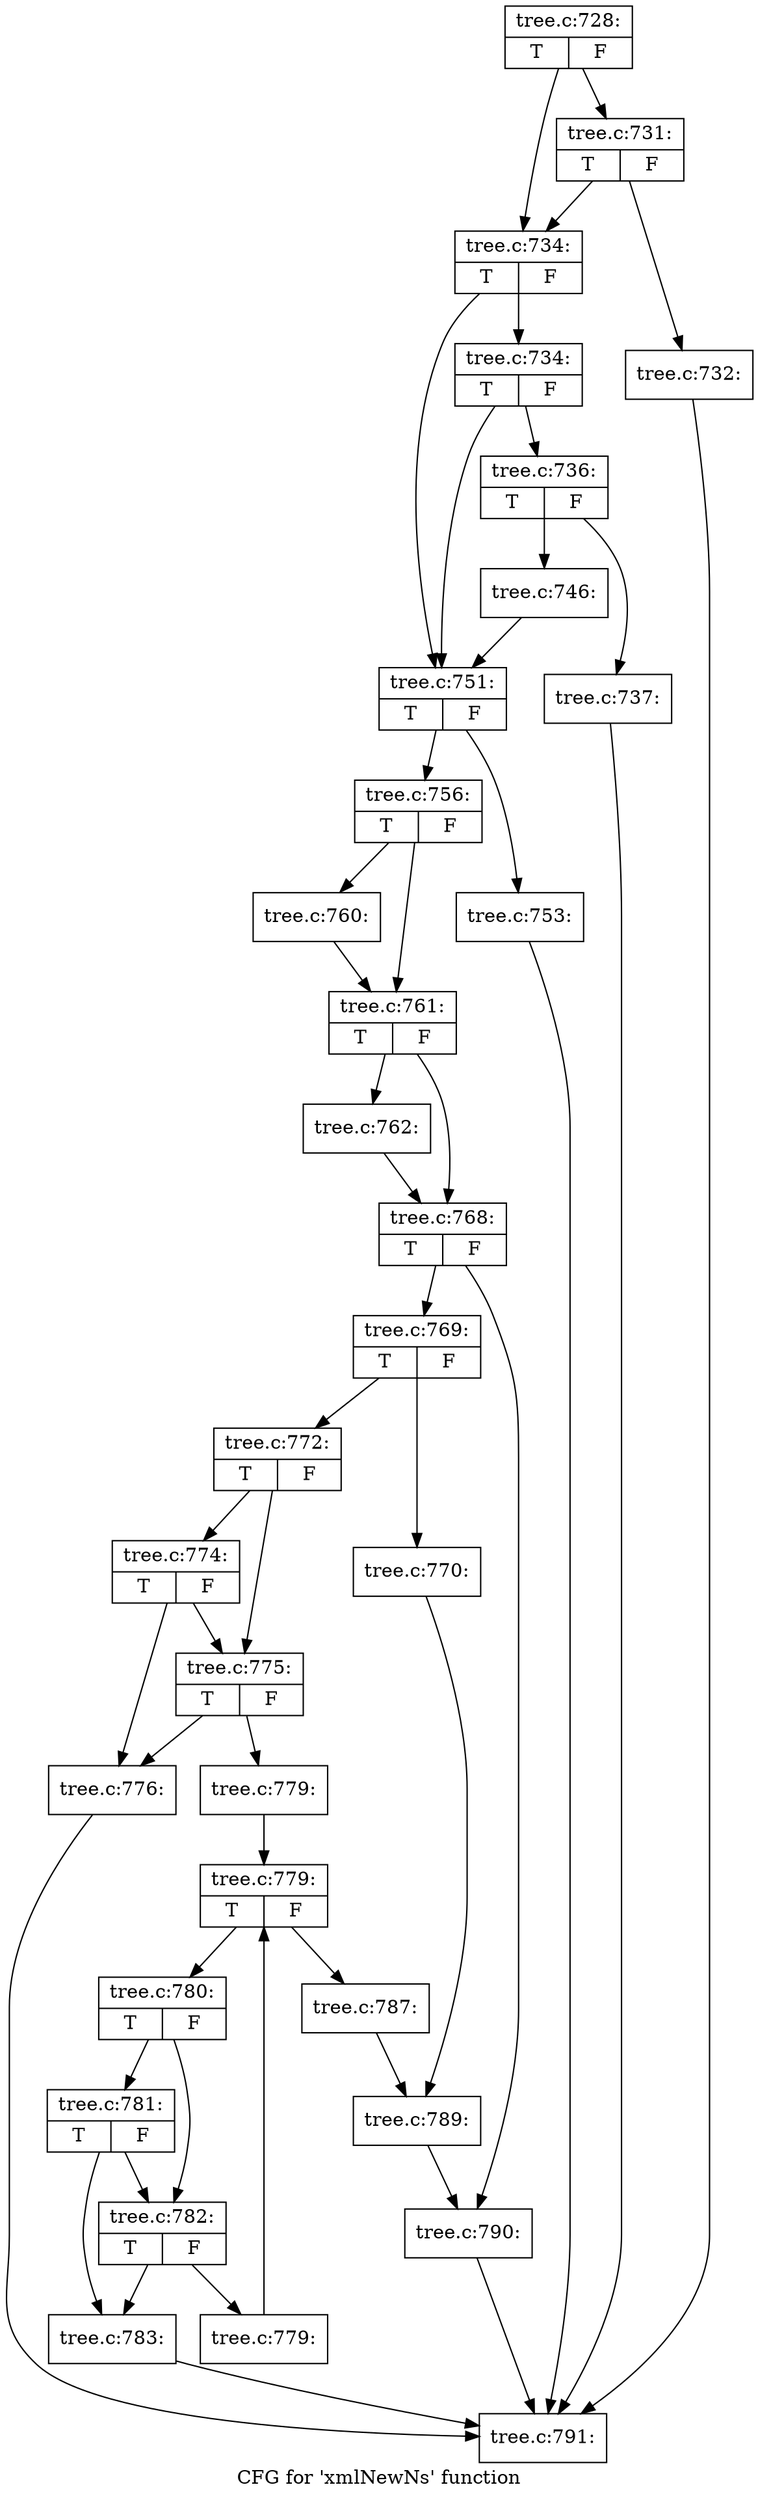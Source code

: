 digraph "CFG for 'xmlNewNs' function" {
	label="CFG for 'xmlNewNs' function";

	Node0x424bc10 [shape=record,label="{tree.c:728:|{<s0>T|<s1>F}}"];
	Node0x424bc10 -> Node0x42531e0;
	Node0x424bc10 -> Node0x4253190;
	Node0x42531e0 [shape=record,label="{tree.c:731:|{<s0>T|<s1>F}}"];
	Node0x42531e0 -> Node0x4253140;
	Node0x42531e0 -> Node0x4253190;
	Node0x4253140 [shape=record,label="{tree.c:732:}"];
	Node0x4253140 -> Node0x4243a10;
	Node0x4253190 [shape=record,label="{tree.c:734:|{<s0>T|<s1>F}}"];
	Node0x4253190 -> Node0x4253ad0;
	Node0x4253190 -> Node0x4253a80;
	Node0x4253ad0 [shape=record,label="{tree.c:734:|{<s0>T|<s1>F}}"];
	Node0x4253ad0 -> Node0x4253a30;
	Node0x4253ad0 -> Node0x4253a80;
	Node0x4253a30 [shape=record,label="{tree.c:736:|{<s0>T|<s1>F}}"];
	Node0x4253a30 -> Node0x4254940;
	Node0x4253a30 -> Node0x4253cf0;
	Node0x4254940 [shape=record,label="{tree.c:737:}"];
	Node0x4254940 -> Node0x4243a10;
	Node0x4253cf0 [shape=record,label="{tree.c:746:}"];
	Node0x4253cf0 -> Node0x4253a80;
	Node0x4253a80 [shape=record,label="{tree.c:751:|{<s0>T|<s1>F}}"];
	Node0x4253a80 -> Node0x42562d0;
	Node0x4253a80 -> Node0x4256320;
	Node0x42562d0 [shape=record,label="{tree.c:753:}"];
	Node0x42562d0 -> Node0x4243a10;
	Node0x4256320 [shape=record,label="{tree.c:756:|{<s0>T|<s1>F}}"];
	Node0x4256320 -> Node0x42570f0;
	Node0x4256320 -> Node0x4257140;
	Node0x42570f0 [shape=record,label="{tree.c:760:}"];
	Node0x42570f0 -> Node0x4257140;
	Node0x4257140 [shape=record,label="{tree.c:761:|{<s0>T|<s1>F}}"];
	Node0x4257140 -> Node0x4257820;
	Node0x4257140 -> Node0x4257870;
	Node0x4257820 [shape=record,label="{tree.c:762:}"];
	Node0x4257820 -> Node0x4257870;
	Node0x4257870 [shape=record,label="{tree.c:768:|{<s0>T|<s1>F}}"];
	Node0x4257870 -> Node0x4257f90;
	Node0x4257870 -> Node0x4257fe0;
	Node0x4257f90 [shape=record,label="{tree.c:769:|{<s0>T|<s1>F}}"];
	Node0x4257f90 -> Node0x41f98a0;
	Node0x4257f90 -> Node0x41f9940;
	Node0x41f98a0 [shape=record,label="{tree.c:770:}"];
	Node0x41f98a0 -> Node0x41f98f0;
	Node0x41f9940 [shape=record,label="{tree.c:772:|{<s0>T|<s1>F}}"];
	Node0x41f9940 -> Node0x41fae30;
	Node0x41f9940 -> Node0x41fadb0;
	Node0x41fae30 [shape=record,label="{tree.c:774:|{<s0>T|<s1>F}}"];
	Node0x41fae30 -> Node0x41fad10;
	Node0x41fae30 -> Node0x41fadb0;
	Node0x41fadb0 [shape=record,label="{tree.c:775:|{<s0>T|<s1>F}}"];
	Node0x41fadb0 -> Node0x41fad10;
	Node0x41fadb0 -> Node0x41fad60;
	Node0x41fad10 [shape=record,label="{tree.c:776:}"];
	Node0x41fad10 -> Node0x4243a10;
	Node0x41fad60 [shape=record,label="{tree.c:779:}"];
	Node0x41fad60 -> Node0x41fc390;
	Node0x41fc390 [shape=record,label="{tree.c:779:|{<s0>T|<s1>F}}"];
	Node0x41fc390 -> Node0x41fcb10;
	Node0x41fc390 -> Node0x41fc6c0;
	Node0x41fcb10 [shape=record,label="{tree.c:780:|{<s0>T|<s1>F}}"];
	Node0x41fcb10 -> Node0x41fce70;
	Node0x41fcb10 -> Node0x41fcdf0;
	Node0x41fce70 [shape=record,label="{tree.c:781:|{<s0>T|<s1>F}}"];
	Node0x41fce70 -> Node0x41fcd50;
	Node0x41fce70 -> Node0x41fcdf0;
	Node0x41fcdf0 [shape=record,label="{tree.c:782:|{<s0>T|<s1>F}}"];
	Node0x41fcdf0 -> Node0x41fcd50;
	Node0x41fcdf0 -> Node0x41fcda0;
	Node0x41fcd50 [shape=record,label="{tree.c:783:}"];
	Node0x41fcd50 -> Node0x4243a10;
	Node0x41fcda0 [shape=record,label="{tree.c:779:}"];
	Node0x41fcda0 -> Node0x41fc390;
	Node0x41fc6c0 [shape=record,label="{tree.c:787:}"];
	Node0x41fc6c0 -> Node0x41f98f0;
	Node0x41f98f0 [shape=record,label="{tree.c:789:}"];
	Node0x41f98f0 -> Node0x4257fe0;
	Node0x4257fe0 [shape=record,label="{tree.c:790:}"];
	Node0x4257fe0 -> Node0x4243a10;
	Node0x4243a10 [shape=record,label="{tree.c:791:}"];
}
